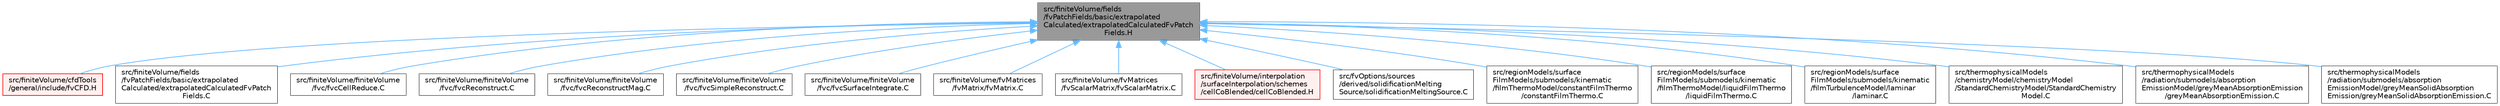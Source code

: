 digraph "src/finiteVolume/fields/fvPatchFields/basic/extrapolatedCalculated/extrapolatedCalculatedFvPatchFields.H"
{
 // LATEX_PDF_SIZE
  bgcolor="transparent";
  edge [fontname=Helvetica,fontsize=10,labelfontname=Helvetica,labelfontsize=10];
  node [fontname=Helvetica,fontsize=10,shape=box,height=0.2,width=0.4];
  Node1 [id="Node000001",label="src/finiteVolume/fields\l/fvPatchFields/basic/extrapolated\lCalculated/extrapolatedCalculatedFvPatch\lFields.H",height=0.2,width=0.4,color="gray40", fillcolor="grey60", style="filled", fontcolor="black",tooltip=" "];
  Node1 -> Node2 [id="edge1_Node000001_Node000002",dir="back",color="steelblue1",style="solid",tooltip=" "];
  Node2 [id="Node000002",label="src/finiteVolume/cfdTools\l/general/include/fvCFD.H",height=0.2,width=0.4,color="red", fillcolor="#FFF0F0", style="filled",URL="$fvCFD_8H.html",tooltip=" "];
  Node1 -> Node15 [id="edge2_Node000001_Node000015",dir="back",color="steelblue1",style="solid",tooltip=" "];
  Node15 [id="Node000015",label="src/finiteVolume/fields\l/fvPatchFields/basic/extrapolated\lCalculated/extrapolatedCalculatedFvPatch\lFields.C",height=0.2,width=0.4,color="grey40", fillcolor="white", style="filled",URL="$extrapolatedCalculatedFvPatchFields_8C.html",tooltip=" "];
  Node1 -> Node16 [id="edge3_Node000001_Node000016",dir="back",color="steelblue1",style="solid",tooltip=" "];
  Node16 [id="Node000016",label="src/finiteVolume/finiteVolume\l/fvc/fvcCellReduce.C",height=0.2,width=0.4,color="grey40", fillcolor="white", style="filled",URL="$fvcCellReduce_8C.html",tooltip=" "];
  Node1 -> Node17 [id="edge4_Node000001_Node000017",dir="back",color="steelblue1",style="solid",tooltip=" "];
  Node17 [id="Node000017",label="src/finiteVolume/finiteVolume\l/fvc/fvcReconstruct.C",height=0.2,width=0.4,color="grey40", fillcolor="white", style="filled",URL="$fvcReconstruct_8C.html",tooltip=" "];
  Node1 -> Node18 [id="edge5_Node000001_Node000018",dir="back",color="steelblue1",style="solid",tooltip=" "];
  Node18 [id="Node000018",label="src/finiteVolume/finiteVolume\l/fvc/fvcReconstructMag.C",height=0.2,width=0.4,color="grey40", fillcolor="white", style="filled",URL="$fvcReconstructMag_8C.html",tooltip=" "];
  Node1 -> Node19 [id="edge6_Node000001_Node000019",dir="back",color="steelblue1",style="solid",tooltip=" "];
  Node19 [id="Node000019",label="src/finiteVolume/finiteVolume\l/fvc/fvcSimpleReconstruct.C",height=0.2,width=0.4,color="grey40", fillcolor="white", style="filled",URL="$fvcSimpleReconstruct_8C.html",tooltip=" "];
  Node1 -> Node20 [id="edge7_Node000001_Node000020",dir="back",color="steelblue1",style="solid",tooltip=" "];
  Node20 [id="Node000020",label="src/finiteVolume/finiteVolume\l/fvc/fvcSurfaceIntegrate.C",height=0.2,width=0.4,color="grey40", fillcolor="white", style="filled",URL="$fvcSurfaceIntegrate_8C.html",tooltip=" "];
  Node1 -> Node21 [id="edge8_Node000001_Node000021",dir="back",color="steelblue1",style="solid",tooltip=" "];
  Node21 [id="Node000021",label="src/finiteVolume/fvMatrices\l/fvMatrix/fvMatrix.C",height=0.2,width=0.4,color="grey40", fillcolor="white", style="filled",URL="$fvMatrix_8C.html",tooltip=" "];
  Node1 -> Node22 [id="edge9_Node000001_Node000022",dir="back",color="steelblue1",style="solid",tooltip=" "];
  Node22 [id="Node000022",label="src/finiteVolume/fvMatrices\l/fvScalarMatrix/fvScalarMatrix.C",height=0.2,width=0.4,color="grey40", fillcolor="white", style="filled",URL="$fvScalarMatrix_8C.html",tooltip=" "];
  Node1 -> Node23 [id="edge10_Node000001_Node000023",dir="back",color="steelblue1",style="solid",tooltip=" "];
  Node23 [id="Node000023",label="src/finiteVolume/interpolation\l/surfaceInterpolation/schemes\l/cellCoBlended/cellCoBlended.H",height=0.2,width=0.4,color="red", fillcolor="#FFF0F0", style="filled",URL="$cellCoBlended_8H.html",tooltip=" "];
  Node1 -> Node25 [id="edge11_Node000001_Node000025",dir="back",color="steelblue1",style="solid",tooltip=" "];
  Node25 [id="Node000025",label="src/fvOptions/sources\l/derived/solidificationMelting\lSource/solidificationMeltingSource.C",height=0.2,width=0.4,color="grey40", fillcolor="white", style="filled",URL="$solidificationMeltingSource_8C.html",tooltip=" "];
  Node1 -> Node26 [id="edge12_Node000001_Node000026",dir="back",color="steelblue1",style="solid",tooltip=" "];
  Node26 [id="Node000026",label="src/regionModels/surface\lFilmModels/submodels/kinematic\l/filmThermoModel/constantFilmThermo\l/constantFilmThermo.C",height=0.2,width=0.4,color="grey40", fillcolor="white", style="filled",URL="$constantFilmThermo_8C.html",tooltip=" "];
  Node1 -> Node27 [id="edge13_Node000001_Node000027",dir="back",color="steelblue1",style="solid",tooltip=" "];
  Node27 [id="Node000027",label="src/regionModels/surface\lFilmModels/submodels/kinematic\l/filmThermoModel/liquidFilmThermo\l/liquidFilmThermo.C",height=0.2,width=0.4,color="grey40", fillcolor="white", style="filled",URL="$liquidFilmThermo_8C.html",tooltip=" "];
  Node1 -> Node28 [id="edge14_Node000001_Node000028",dir="back",color="steelblue1",style="solid",tooltip=" "];
  Node28 [id="Node000028",label="src/regionModels/surface\lFilmModels/submodels/kinematic\l/filmTurbulenceModel/laminar\l/laminar.C",height=0.2,width=0.4,color="grey40", fillcolor="white", style="filled",URL="$regionModels_2surfaceFilmModels_2submodels_2kinematic_2filmTurbulenceModel_2laminar_2laminar_8C.html",tooltip=" "];
  Node1 -> Node29 [id="edge15_Node000001_Node000029",dir="back",color="steelblue1",style="solid",tooltip=" "];
  Node29 [id="Node000029",label="src/thermophysicalModels\l/chemistryModel/chemistryModel\l/StandardChemistryModel/StandardChemistry\lModel.C",height=0.2,width=0.4,color="grey40", fillcolor="white", style="filled",URL="$StandardChemistryModel_8C.html",tooltip=" "];
  Node1 -> Node30 [id="edge16_Node000001_Node000030",dir="back",color="steelblue1",style="solid",tooltip=" "];
  Node30 [id="Node000030",label="src/thermophysicalModels\l/radiation/submodels/absorption\lEmissionModel/greyMeanAbsorptionEmission\l/greyMeanAbsorptionEmission.C",height=0.2,width=0.4,color="grey40", fillcolor="white", style="filled",URL="$greyMeanAbsorptionEmission_8C.html",tooltip=" "];
  Node1 -> Node31 [id="edge17_Node000001_Node000031",dir="back",color="steelblue1",style="solid",tooltip=" "];
  Node31 [id="Node000031",label="src/thermophysicalModels\l/radiation/submodels/absorption\lEmissionModel/greyMeanSolidAbsorption\lEmission/greyMeanSolidAbsorptionEmission.C",height=0.2,width=0.4,color="grey40", fillcolor="white", style="filled",URL="$greyMeanSolidAbsorptionEmission_8C.html",tooltip=" "];
}
